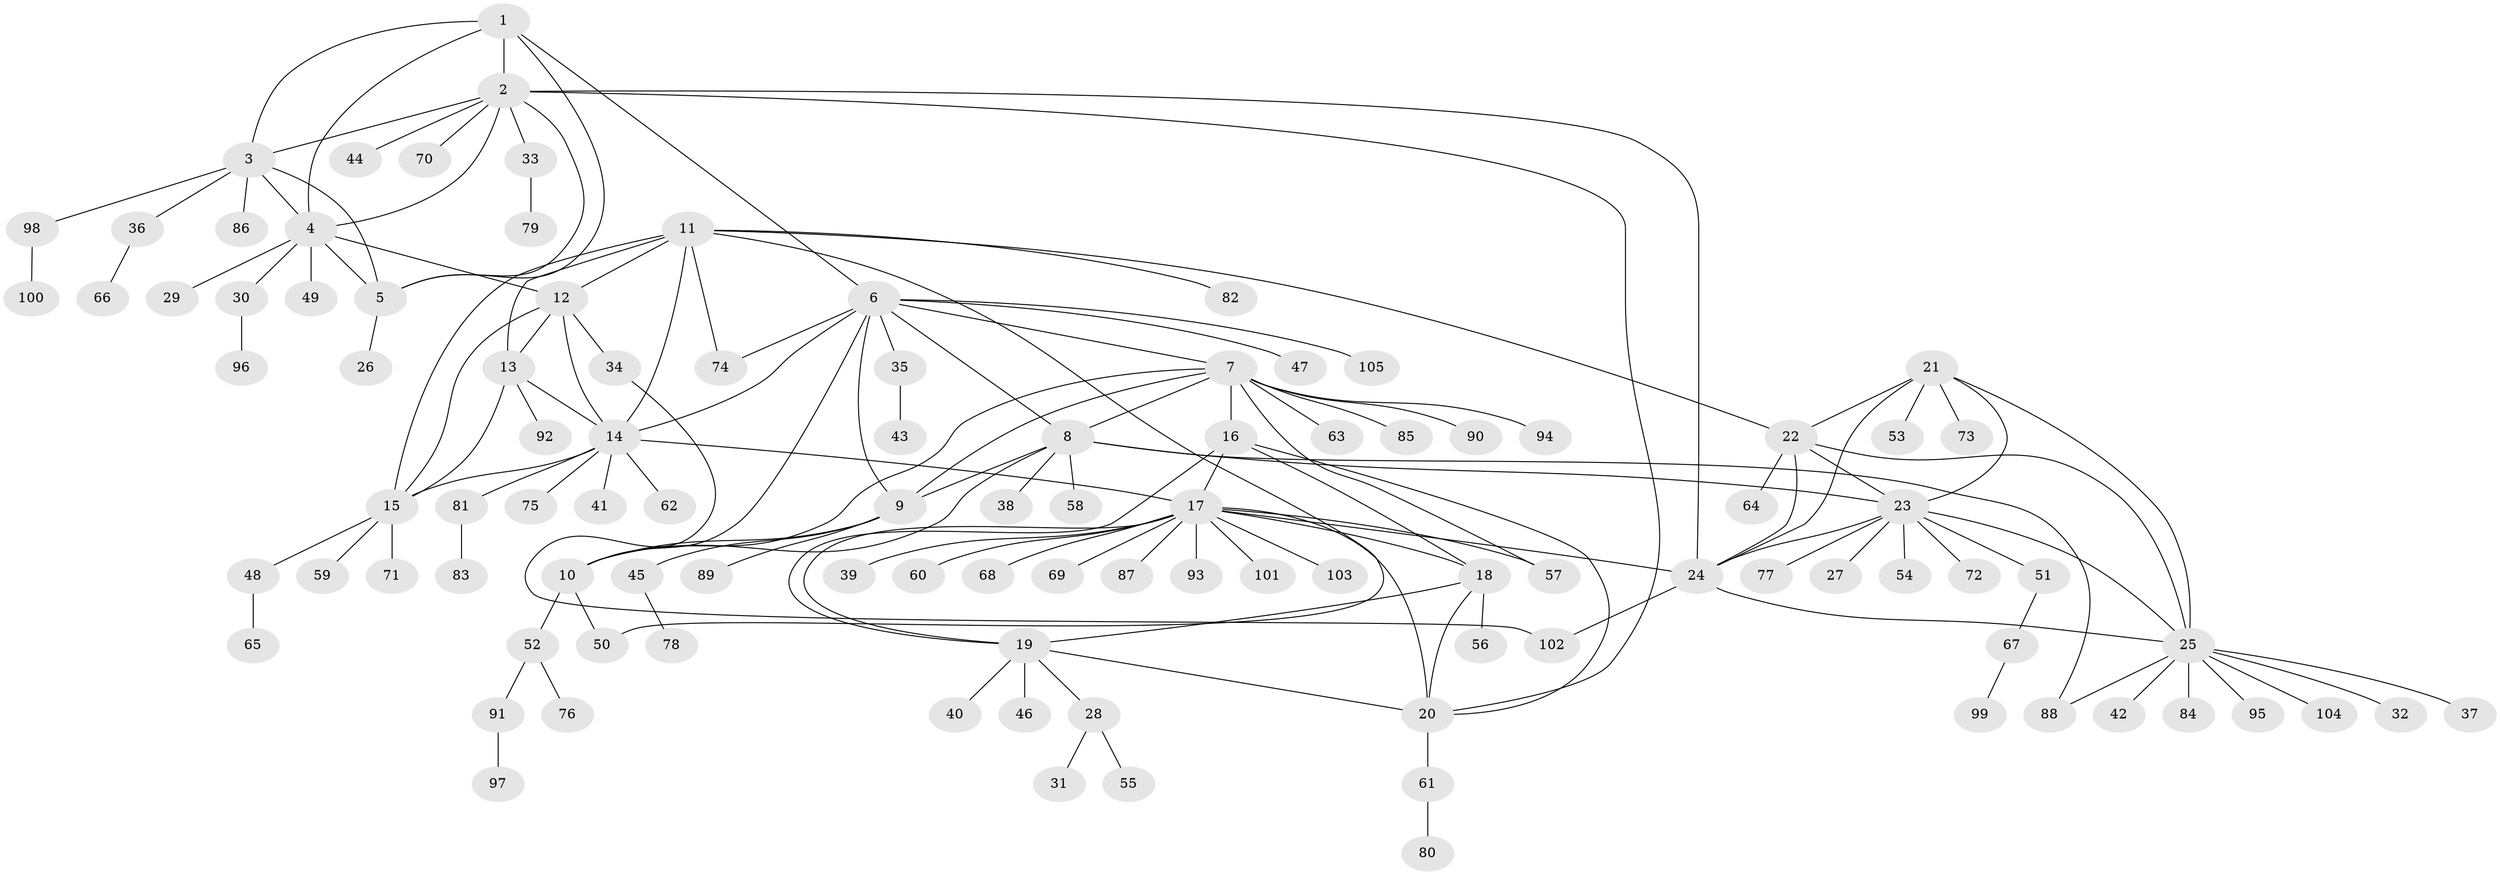 // Generated by graph-tools (version 1.1) at 2025/16/03/09/25 04:16:04]
// undirected, 105 vertices, 145 edges
graph export_dot {
graph [start="1"]
  node [color=gray90,style=filled];
  1;
  2;
  3;
  4;
  5;
  6;
  7;
  8;
  9;
  10;
  11;
  12;
  13;
  14;
  15;
  16;
  17;
  18;
  19;
  20;
  21;
  22;
  23;
  24;
  25;
  26;
  27;
  28;
  29;
  30;
  31;
  32;
  33;
  34;
  35;
  36;
  37;
  38;
  39;
  40;
  41;
  42;
  43;
  44;
  45;
  46;
  47;
  48;
  49;
  50;
  51;
  52;
  53;
  54;
  55;
  56;
  57;
  58;
  59;
  60;
  61;
  62;
  63;
  64;
  65;
  66;
  67;
  68;
  69;
  70;
  71;
  72;
  73;
  74;
  75;
  76;
  77;
  78;
  79;
  80;
  81;
  82;
  83;
  84;
  85;
  86;
  87;
  88;
  89;
  90;
  91;
  92;
  93;
  94;
  95;
  96;
  97;
  98;
  99;
  100;
  101;
  102;
  103;
  104;
  105;
  1 -- 2;
  1 -- 3;
  1 -- 4;
  1 -- 5;
  1 -- 6;
  2 -- 3;
  2 -- 4;
  2 -- 5;
  2 -- 20;
  2 -- 24;
  2 -- 33;
  2 -- 44;
  2 -- 70;
  3 -- 4;
  3 -- 5;
  3 -- 36;
  3 -- 86;
  3 -- 98;
  4 -- 5;
  4 -- 12;
  4 -- 29;
  4 -- 30;
  4 -- 49;
  5 -- 26;
  6 -- 7;
  6 -- 8;
  6 -- 9;
  6 -- 10;
  6 -- 14;
  6 -- 35;
  6 -- 47;
  6 -- 74;
  6 -- 105;
  7 -- 8;
  7 -- 9;
  7 -- 10;
  7 -- 16;
  7 -- 57;
  7 -- 63;
  7 -- 85;
  7 -- 90;
  7 -- 94;
  8 -- 9;
  8 -- 10;
  8 -- 23;
  8 -- 38;
  8 -- 58;
  8 -- 88;
  9 -- 10;
  9 -- 45;
  9 -- 89;
  10 -- 50;
  10 -- 52;
  11 -- 12;
  11 -- 13;
  11 -- 14;
  11 -- 15;
  11 -- 22;
  11 -- 50;
  11 -- 74;
  11 -- 82;
  12 -- 13;
  12 -- 14;
  12 -- 15;
  12 -- 34;
  13 -- 14;
  13 -- 15;
  13 -- 92;
  14 -- 15;
  14 -- 17;
  14 -- 41;
  14 -- 62;
  14 -- 75;
  14 -- 81;
  15 -- 48;
  15 -- 59;
  15 -- 71;
  16 -- 17;
  16 -- 18;
  16 -- 19;
  16 -- 20;
  17 -- 18;
  17 -- 19;
  17 -- 20;
  17 -- 24;
  17 -- 39;
  17 -- 57;
  17 -- 60;
  17 -- 68;
  17 -- 69;
  17 -- 87;
  17 -- 93;
  17 -- 101;
  17 -- 103;
  18 -- 19;
  18 -- 20;
  18 -- 56;
  19 -- 20;
  19 -- 28;
  19 -- 40;
  19 -- 46;
  20 -- 61;
  21 -- 22;
  21 -- 23;
  21 -- 24;
  21 -- 25;
  21 -- 53;
  21 -- 73;
  22 -- 23;
  22 -- 24;
  22 -- 25;
  22 -- 64;
  23 -- 24;
  23 -- 25;
  23 -- 27;
  23 -- 51;
  23 -- 54;
  23 -- 72;
  23 -- 77;
  24 -- 25;
  24 -- 102;
  25 -- 32;
  25 -- 37;
  25 -- 42;
  25 -- 84;
  25 -- 88;
  25 -- 95;
  25 -- 104;
  28 -- 31;
  28 -- 55;
  30 -- 96;
  33 -- 79;
  34 -- 102;
  35 -- 43;
  36 -- 66;
  45 -- 78;
  48 -- 65;
  51 -- 67;
  52 -- 76;
  52 -- 91;
  61 -- 80;
  67 -- 99;
  81 -- 83;
  91 -- 97;
  98 -- 100;
}
